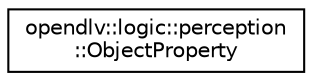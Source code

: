digraph "Graphical Class Hierarchy"
{
 // LATEX_PDF_SIZE
  edge [fontname="Helvetica",fontsize="10",labelfontname="Helvetica",labelfontsize="10"];
  node [fontname="Helvetica",fontsize="10",shape=record];
  rankdir="LR";
  Node0 [label="opendlv::logic::perception\l::ObjectProperty",height=0.2,width=0.4,color="black", fillcolor="white", style="filled",URL="$classopendlv_1_1logic_1_1perception_1_1ObjectProperty.html",tooltip=" "];
}
